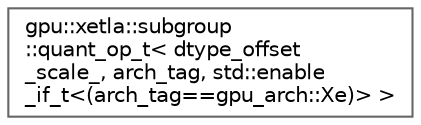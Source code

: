 digraph "Graphical Class Hierarchy"
{
 // LATEX_PDF_SIZE
  bgcolor="transparent";
  edge [fontname=Helvetica,fontsize=10,labelfontname=Helvetica,labelfontsize=10];
  node [fontname=Helvetica,fontsize=10,shape=box,height=0.2,width=0.4];
  rankdir="LR";
  Node0 [id="Node000000",label="gpu::xetla::subgroup\l::quant_op_t\< dtype_offset\l_scale_, arch_tag, std::enable\l_if_t\<(arch_tag==gpu_arch::Xe)\> \>",height=0.2,width=0.4,color="grey40", fillcolor="white", style="filled",URL="$structgpu_1_1xetla_1_1subgroup_1_1quant__op__t_3_01dtype__offset__scale___00_01arch__tag_00_01stfeac1ceeca115b5addb31791534a9f6a.html",tooltip="Is the quantization op functor, specialized for Xe architecture."];
}
